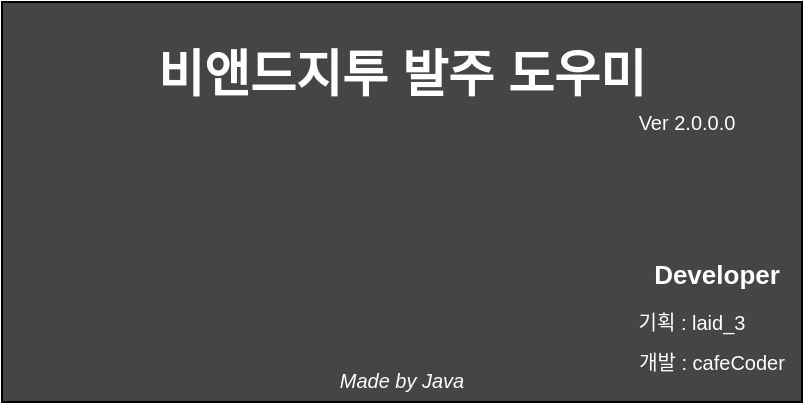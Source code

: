 <mxfile version="12.8.5"><diagram id="5xK9q4-Jn2eKRMdpm0AF" name="Page-1"><mxGraphModel dx="1038" dy="548" grid="1" gridSize="10" guides="1" tooltips="1" connect="1" arrows="1" fold="1" page="1" pageScale="1" pageWidth="827" pageHeight="1169" math="0" shadow="0"><root><mxCell id="0"/><mxCell id="1" parent="0"/><mxCell id="6fdgSakMuBkZw9Ei37YN-2" value="" style="rounded=0;whiteSpace=wrap;html=1;fontColor=#FFFFFF;fillColor=#474444;" vertex="1" parent="1"><mxGeometry x="170" y="130" width="400" height="200" as="geometry"/></mxCell><mxCell id="6fdgSakMuBkZw9Ei37YN-8" value="&lt;b style=&quot;font-size: 25px&quot;&gt;비앤드지투 발주 도우미&lt;br&gt;&lt;/b&gt;" style="text;html=1;strokeColor=none;fillColor=none;align=center;verticalAlign=middle;whiteSpace=wrap;rounded=0;fontSize=25;fontColor=#FFFFFF;" vertex="1" parent="1"><mxGeometry x="170" y="130" width="400" height="70" as="geometry"/></mxCell><mxCell id="6fdgSakMuBkZw9Ei37YN-15" value="" style="group;fontColor=#FFFFFF;" vertex="1" connectable="0" parent="1"><mxGeometry x="485" y="256" width="80" height="64" as="geometry"/></mxCell><mxCell id="6fdgSakMuBkZw9Ei37YN-9" value="Developer" style="text;html=1;strokeColor=none;fillColor=none;align=center;verticalAlign=middle;whiteSpace=wrap;rounded=0;fontSize=13;fontStyle=1;fontColor=#FFFFFF;" vertex="1" parent="6fdgSakMuBkZw9Ei37YN-15"><mxGeometry x="10" width="65" height="20" as="geometry"/></mxCell><mxCell id="6fdgSakMuBkZw9Ei37YN-10" value="기획 : laid_3" style="text;html=1;strokeColor=none;fillColor=none;align=center;verticalAlign=middle;whiteSpace=wrap;rounded=0;fontSize=10;fontColor=#FFFFFF;" vertex="1" parent="6fdgSakMuBkZw9Ei37YN-15"><mxGeometry y="24" width="60" height="20" as="geometry"/></mxCell><mxCell id="6fdgSakMuBkZw9Ei37YN-11" value="개발 : cafeCoder" style="text;html=1;strokeColor=none;fillColor=none;align=center;verticalAlign=middle;whiteSpace=wrap;rounded=0;fontSize=10;fontColor=#FFFFFF;" vertex="1" parent="6fdgSakMuBkZw9Ei37YN-15"><mxGeometry y="44" width="80" height="20" as="geometry"/></mxCell><mxCell id="6fdgSakMuBkZw9Ei37YN-16" value="Ver 2.0.0.0" style="text;html=1;strokeColor=none;fillColor=none;align=center;verticalAlign=middle;whiteSpace=wrap;rounded=0;fontSize=10;fontColor=#FFFFFF;" vertex="1" parent="1"><mxGeometry x="485" y="180" width="55" height="20" as="geometry"/></mxCell><mxCell id="6fdgSakMuBkZw9Ei37YN-18" value="Made by Java" style="text;html=1;strokeColor=none;fillColor=none;align=center;verticalAlign=middle;whiteSpace=wrap;rounded=0;labelBackgroundColor=#474444;fontSize=10;fontColor=#FFFFFF;fontStyle=2" vertex="1" parent="1"><mxGeometry x="265" y="309" width="210" height="20" as="geometry"/></mxCell></root></mxGraphModel></diagram></mxfile>